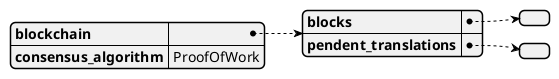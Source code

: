 @startjson
{"blockchain":{"blocks":[],"pendent_translations":[]},"consensus_algorithm":"ProofOfWork"}
@endjson